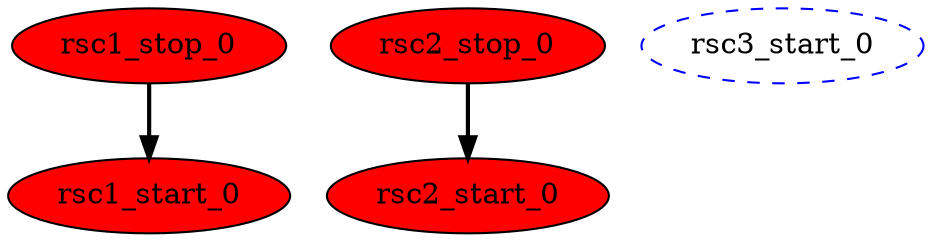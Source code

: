 digraph "g" {
	size = "30,30"
"rsc1_stop_0" [ font_color=purple style=filled fillcolor=red ]
"rsc1_start_0" [ font_color=purple style=filled fillcolor=red ]
"rsc2_stop_0" [ font_color=purple style=filled fillcolor=red ]
"rsc2_start_0" [ font_color=purple style=filled fillcolor=red ]
"rsc3_start_0" [ style="dashed" color="blue" fontcolor="black" ]
"rsc1_stop_0" -> "rsc1_start_0" [ style = bold]
"rsc2_stop_0" -> "rsc2_start_0" [ style = bold]
}
